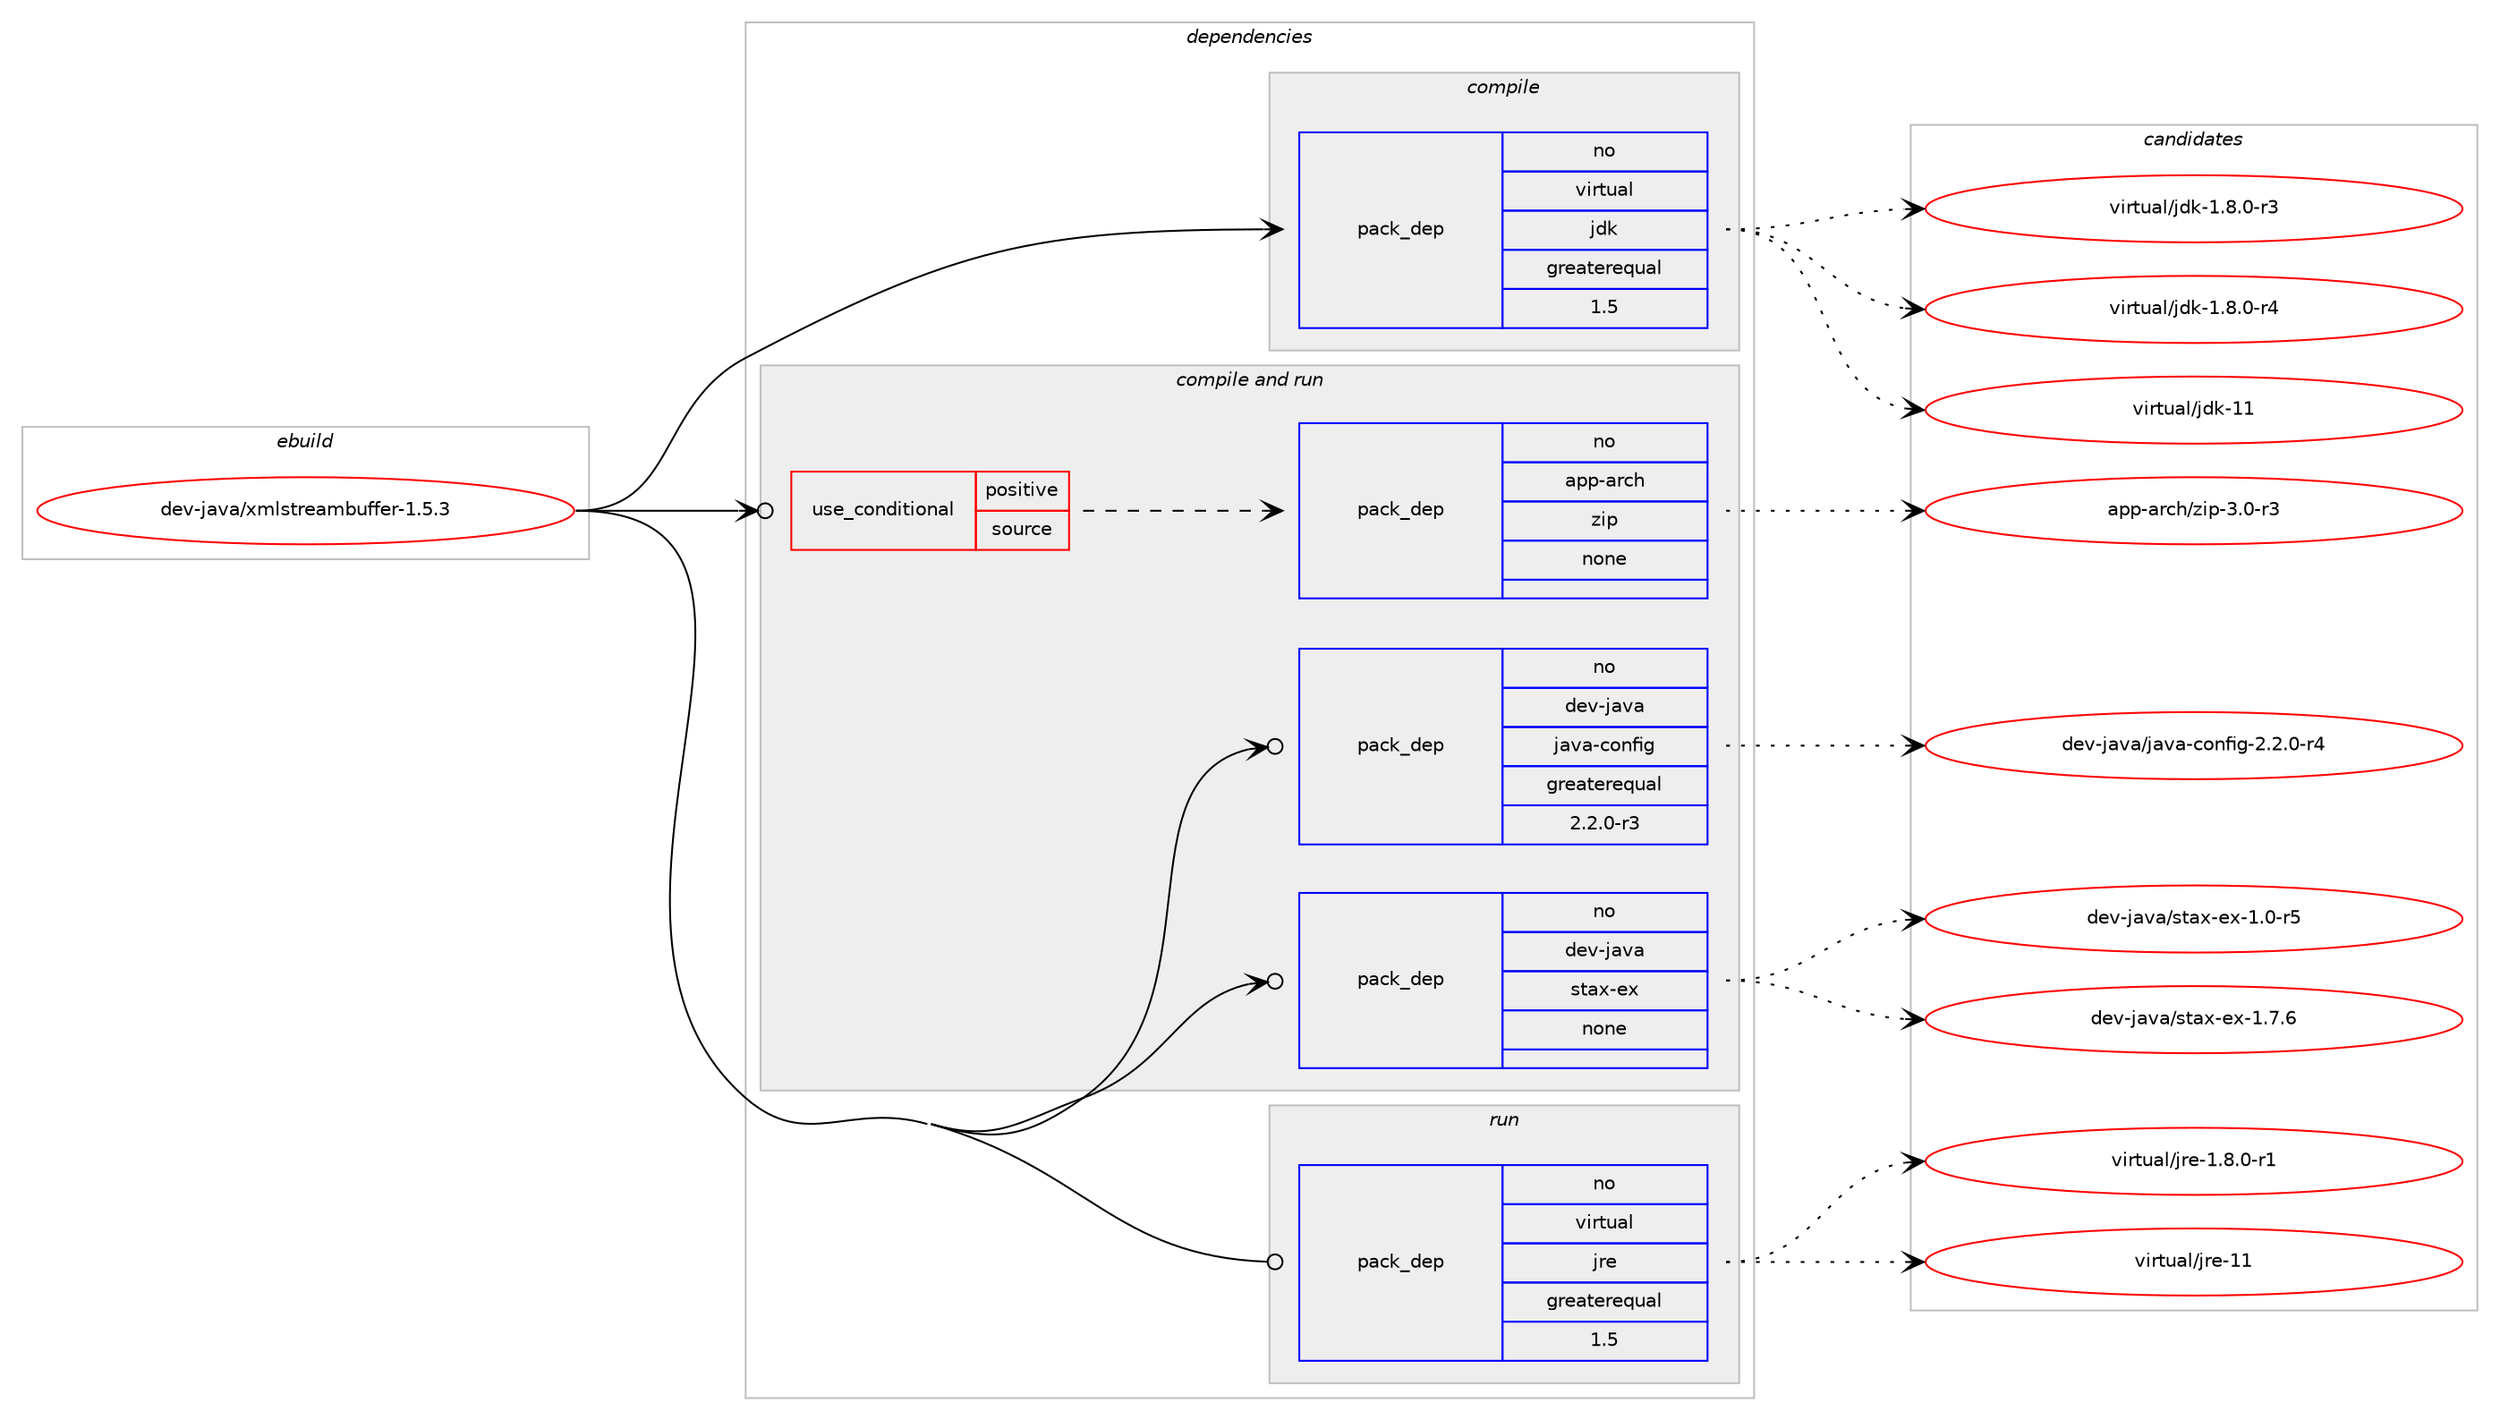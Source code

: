 digraph prolog {

# *************
# Graph options
# *************

newrank=true;
concentrate=true;
compound=true;
graph [rankdir=LR,fontname=Helvetica,fontsize=10,ranksep=1.5];#, ranksep=2.5, nodesep=0.2];
edge  [arrowhead=vee];
node  [fontname=Helvetica,fontsize=10];

# **********
# The ebuild
# **********

subgraph cluster_leftcol {
color=gray;
rank=same;
label=<<i>ebuild</i>>;
id [label="dev-java/xmlstreambuffer-1.5.3", color=red, width=4, href="../dev-java/xmlstreambuffer-1.5.3.svg"];
}

# ****************
# The dependencies
# ****************

subgraph cluster_midcol {
color=gray;
label=<<i>dependencies</i>>;
subgraph cluster_compile {
fillcolor="#eeeeee";
style=filled;
label=<<i>compile</i>>;
subgraph pack971972 {
dependency1357822 [label=<<TABLE BORDER="0" CELLBORDER="1" CELLSPACING="0" CELLPADDING="4" WIDTH="220"><TR><TD ROWSPAN="6" CELLPADDING="30">pack_dep</TD></TR><TR><TD WIDTH="110">no</TD></TR><TR><TD>virtual</TD></TR><TR><TD>jdk</TD></TR><TR><TD>greaterequal</TD></TR><TR><TD>1.5</TD></TR></TABLE>>, shape=none, color=blue];
}
id:e -> dependency1357822:w [weight=20,style="solid",arrowhead="vee"];
}
subgraph cluster_compileandrun {
fillcolor="#eeeeee";
style=filled;
label=<<i>compile and run</i>>;
subgraph cond363399 {
dependency1357823 [label=<<TABLE BORDER="0" CELLBORDER="1" CELLSPACING="0" CELLPADDING="4"><TR><TD ROWSPAN="3" CELLPADDING="10">use_conditional</TD></TR><TR><TD>positive</TD></TR><TR><TD>source</TD></TR></TABLE>>, shape=none, color=red];
subgraph pack971973 {
dependency1357824 [label=<<TABLE BORDER="0" CELLBORDER="1" CELLSPACING="0" CELLPADDING="4" WIDTH="220"><TR><TD ROWSPAN="6" CELLPADDING="30">pack_dep</TD></TR><TR><TD WIDTH="110">no</TD></TR><TR><TD>app-arch</TD></TR><TR><TD>zip</TD></TR><TR><TD>none</TD></TR><TR><TD></TD></TR></TABLE>>, shape=none, color=blue];
}
dependency1357823:e -> dependency1357824:w [weight=20,style="dashed",arrowhead="vee"];
}
id:e -> dependency1357823:w [weight=20,style="solid",arrowhead="odotvee"];
subgraph pack971974 {
dependency1357825 [label=<<TABLE BORDER="0" CELLBORDER="1" CELLSPACING="0" CELLPADDING="4" WIDTH="220"><TR><TD ROWSPAN="6" CELLPADDING="30">pack_dep</TD></TR><TR><TD WIDTH="110">no</TD></TR><TR><TD>dev-java</TD></TR><TR><TD>java-config</TD></TR><TR><TD>greaterequal</TD></TR><TR><TD>2.2.0-r3</TD></TR></TABLE>>, shape=none, color=blue];
}
id:e -> dependency1357825:w [weight=20,style="solid",arrowhead="odotvee"];
subgraph pack971975 {
dependency1357826 [label=<<TABLE BORDER="0" CELLBORDER="1" CELLSPACING="0" CELLPADDING="4" WIDTH="220"><TR><TD ROWSPAN="6" CELLPADDING="30">pack_dep</TD></TR><TR><TD WIDTH="110">no</TD></TR><TR><TD>dev-java</TD></TR><TR><TD>stax-ex</TD></TR><TR><TD>none</TD></TR><TR><TD></TD></TR></TABLE>>, shape=none, color=blue];
}
id:e -> dependency1357826:w [weight=20,style="solid",arrowhead="odotvee"];
}
subgraph cluster_run {
fillcolor="#eeeeee";
style=filled;
label=<<i>run</i>>;
subgraph pack971976 {
dependency1357827 [label=<<TABLE BORDER="0" CELLBORDER="1" CELLSPACING="0" CELLPADDING="4" WIDTH="220"><TR><TD ROWSPAN="6" CELLPADDING="30">pack_dep</TD></TR><TR><TD WIDTH="110">no</TD></TR><TR><TD>virtual</TD></TR><TR><TD>jre</TD></TR><TR><TD>greaterequal</TD></TR><TR><TD>1.5</TD></TR></TABLE>>, shape=none, color=blue];
}
id:e -> dependency1357827:w [weight=20,style="solid",arrowhead="odot"];
}
}

# **************
# The candidates
# **************

subgraph cluster_choices {
rank=same;
color=gray;
label=<<i>candidates</i>>;

subgraph choice971972 {
color=black;
nodesep=1;
choice11810511411611797108471061001074549465646484511451 [label="virtual/jdk-1.8.0-r3", color=red, width=4,href="../virtual/jdk-1.8.0-r3.svg"];
choice11810511411611797108471061001074549465646484511452 [label="virtual/jdk-1.8.0-r4", color=red, width=4,href="../virtual/jdk-1.8.0-r4.svg"];
choice1181051141161179710847106100107454949 [label="virtual/jdk-11", color=red, width=4,href="../virtual/jdk-11.svg"];
dependency1357822:e -> choice11810511411611797108471061001074549465646484511451:w [style=dotted,weight="100"];
dependency1357822:e -> choice11810511411611797108471061001074549465646484511452:w [style=dotted,weight="100"];
dependency1357822:e -> choice1181051141161179710847106100107454949:w [style=dotted,weight="100"];
}
subgraph choice971973 {
color=black;
nodesep=1;
choice9711211245971149910447122105112455146484511451 [label="app-arch/zip-3.0-r3", color=red, width=4,href="../app-arch/zip-3.0-r3.svg"];
dependency1357824:e -> choice9711211245971149910447122105112455146484511451:w [style=dotted,weight="100"];
}
subgraph choice971974 {
color=black;
nodesep=1;
choice10010111845106971189747106971189745991111101021051034550465046484511452 [label="dev-java/java-config-2.2.0-r4", color=red, width=4,href="../dev-java/java-config-2.2.0-r4.svg"];
dependency1357825:e -> choice10010111845106971189747106971189745991111101021051034550465046484511452:w [style=dotted,weight="100"];
}
subgraph choice971975 {
color=black;
nodesep=1;
choice100101118451069711897471151169712045101120454946484511453 [label="dev-java/stax-ex-1.0-r5", color=red, width=4,href="../dev-java/stax-ex-1.0-r5.svg"];
choice100101118451069711897471151169712045101120454946554654 [label="dev-java/stax-ex-1.7.6", color=red, width=4,href="../dev-java/stax-ex-1.7.6.svg"];
dependency1357826:e -> choice100101118451069711897471151169712045101120454946484511453:w [style=dotted,weight="100"];
dependency1357826:e -> choice100101118451069711897471151169712045101120454946554654:w [style=dotted,weight="100"];
}
subgraph choice971976 {
color=black;
nodesep=1;
choice11810511411611797108471061141014549465646484511449 [label="virtual/jre-1.8.0-r1", color=red, width=4,href="../virtual/jre-1.8.0-r1.svg"];
choice1181051141161179710847106114101454949 [label="virtual/jre-11", color=red, width=4,href="../virtual/jre-11.svg"];
dependency1357827:e -> choice11810511411611797108471061141014549465646484511449:w [style=dotted,weight="100"];
dependency1357827:e -> choice1181051141161179710847106114101454949:w [style=dotted,weight="100"];
}
}

}
